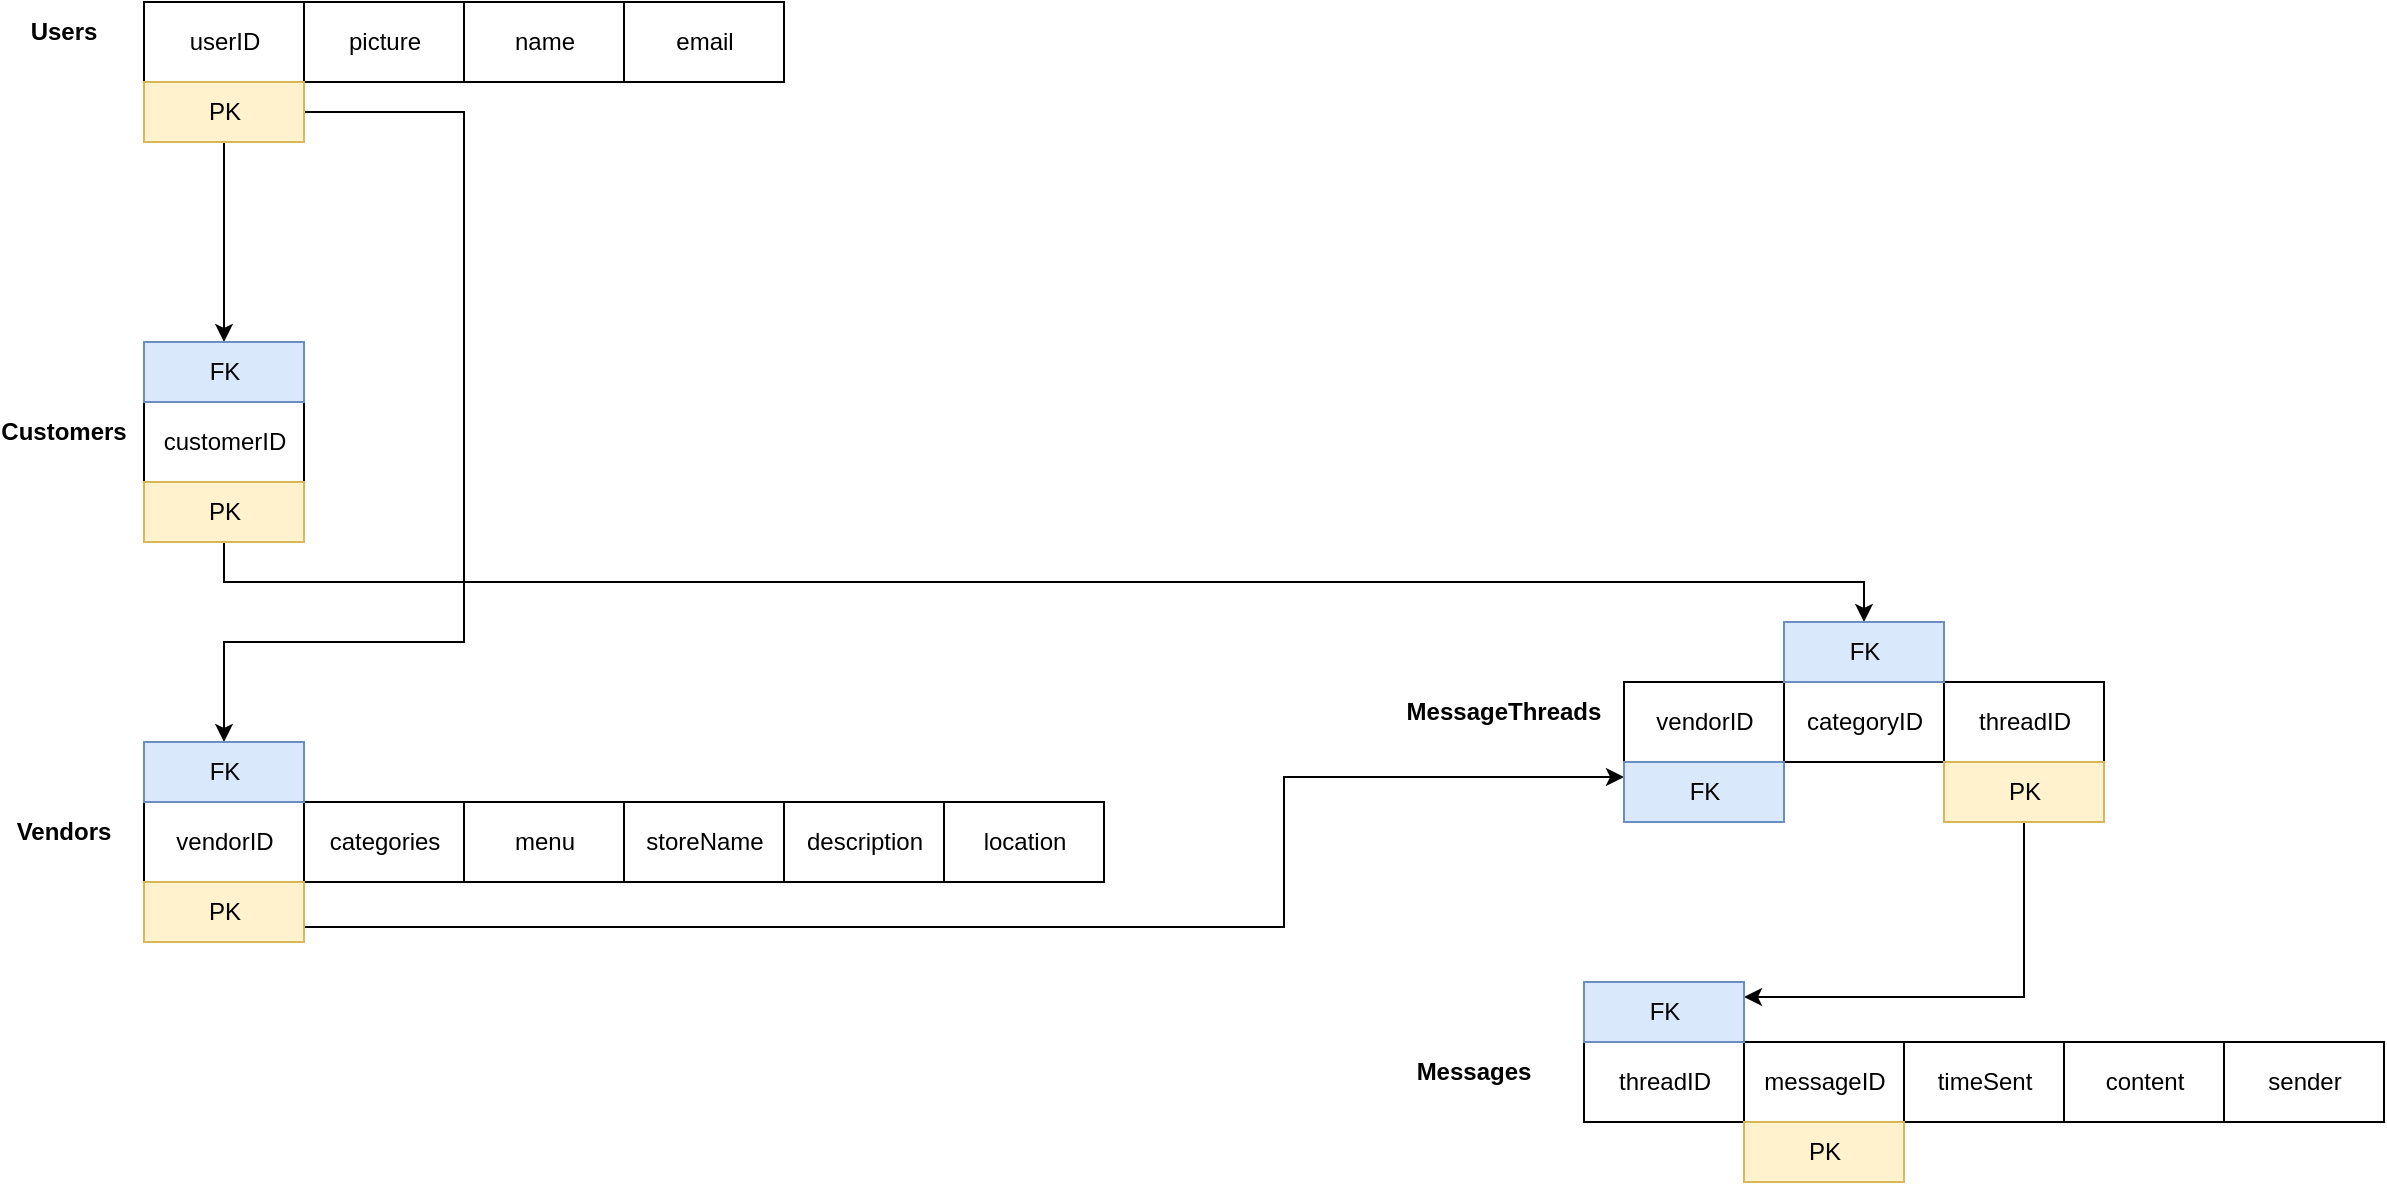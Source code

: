 <mxfile version="15.5.9" type="github">
  <diagram id="pKTKQapKF5vKtPZP_axJ" name="Page-1">
    <mxGraphModel dx="1730" dy="802" grid="1" gridSize="10" guides="1" tooltips="1" connect="1" arrows="1" fold="1" page="1" pageScale="1" pageWidth="850" pageHeight="1100" math="0" shadow="0">
      <root>
        <mxCell id="0" />
        <mxCell id="1" parent="0" />
        <mxCell id="KVfkaGWCKoNt7b944-go-1" value="userID" style="html=1;" vertex="1" parent="1">
          <mxGeometry x="80" y="160" width="80" height="40" as="geometry" />
        </mxCell>
        <mxCell id="KVfkaGWCKoNt7b944-go-2" value="picture" style="html=1;" vertex="1" parent="1">
          <mxGeometry x="160" y="160" width="80" height="40" as="geometry" />
        </mxCell>
        <mxCell id="KVfkaGWCKoNt7b944-go-3" value="name" style="html=1;" vertex="1" parent="1">
          <mxGeometry x="240" y="160" width="80" height="40" as="geometry" />
        </mxCell>
        <mxCell id="KVfkaGWCKoNt7b944-go-4" value="email" style="html=1;" vertex="1" parent="1">
          <mxGeometry x="320" y="160" width="80" height="40" as="geometry" />
        </mxCell>
        <mxCell id="KVfkaGWCKoNt7b944-go-62" style="edgeStyle=orthogonalEdgeStyle;rounded=0;orthogonalLoop=1;jettySize=auto;html=1;exitX=0.5;exitY=1;exitDx=0;exitDy=0;entryX=0.5;entryY=0;entryDx=0;entryDy=0;" edge="1" parent="1" source="KVfkaGWCKoNt7b944-go-6" target="KVfkaGWCKoNt7b944-go-15">
          <mxGeometry relative="1" as="geometry" />
        </mxCell>
        <mxCell id="KVfkaGWCKoNt7b944-go-63" style="edgeStyle=orthogonalEdgeStyle;rounded=0;orthogonalLoop=1;jettySize=auto;html=1;exitX=1;exitY=0.5;exitDx=0;exitDy=0;entryX=0.5;entryY=0;entryDx=0;entryDy=0;" edge="1" parent="1" source="KVfkaGWCKoNt7b944-go-6" target="KVfkaGWCKoNt7b944-go-24">
          <mxGeometry relative="1" as="geometry">
            <Array as="points">
              <mxPoint x="240" y="215" />
              <mxPoint x="240" y="480" />
              <mxPoint x="120" y="480" />
            </Array>
          </mxGeometry>
        </mxCell>
        <mxCell id="KVfkaGWCKoNt7b944-go-6" value="PK" style="html=1;fillColor=#fff2cc;strokeColor=#d6b656;" vertex="1" parent="1">
          <mxGeometry x="80" y="200" width="80" height="30" as="geometry" />
        </mxCell>
        <mxCell id="KVfkaGWCKoNt7b944-go-7" value="&lt;b&gt;Users&lt;/b&gt;" style="text;html=1;strokeColor=none;fillColor=none;align=center;verticalAlign=middle;whiteSpace=wrap;rounded=0;" vertex="1" parent="1">
          <mxGeometry x="10" y="160" width="60" height="30" as="geometry" />
        </mxCell>
        <mxCell id="KVfkaGWCKoNt7b944-go-8" value="customerID" style="html=1;" vertex="1" parent="1">
          <mxGeometry x="80" y="360" width="80" height="40" as="geometry" />
        </mxCell>
        <mxCell id="KVfkaGWCKoNt7b944-go-65" style="edgeStyle=orthogonalEdgeStyle;rounded=0;orthogonalLoop=1;jettySize=auto;html=1;exitX=0.5;exitY=1;exitDx=0;exitDy=0;entryX=0.5;entryY=0;entryDx=0;entryDy=0;" edge="1" parent="1" source="KVfkaGWCKoNt7b944-go-12" target="KVfkaGWCKoNt7b944-go-40">
          <mxGeometry relative="1" as="geometry">
            <Array as="points">
              <mxPoint x="120" y="450" />
              <mxPoint x="940" y="450" />
            </Array>
          </mxGeometry>
        </mxCell>
        <mxCell id="KVfkaGWCKoNt7b944-go-12" value="PK" style="html=1;fillColor=#fff2cc;strokeColor=#d6b656;" vertex="1" parent="1">
          <mxGeometry x="80" y="400" width="80" height="30" as="geometry" />
        </mxCell>
        <mxCell id="KVfkaGWCKoNt7b944-go-13" value="&lt;b&gt;Customers&lt;/b&gt;" style="text;html=1;strokeColor=none;fillColor=none;align=center;verticalAlign=middle;whiteSpace=wrap;rounded=0;" vertex="1" parent="1">
          <mxGeometry x="10" y="360" width="60" height="30" as="geometry" />
        </mxCell>
        <mxCell id="KVfkaGWCKoNt7b944-go-15" value="FK" style="html=1;fillColor=#dae8fc;strokeColor=#6c8ebf;" vertex="1" parent="1">
          <mxGeometry x="80" y="330" width="80" height="30" as="geometry" />
        </mxCell>
        <mxCell id="KVfkaGWCKoNt7b944-go-16" value="vendorID" style="html=1;" vertex="1" parent="1">
          <mxGeometry x="80" y="560" width="80" height="40" as="geometry" />
        </mxCell>
        <mxCell id="KVfkaGWCKoNt7b944-go-17" value="categories" style="html=1;" vertex="1" parent="1">
          <mxGeometry x="160" y="560" width="80" height="40" as="geometry" />
        </mxCell>
        <mxCell id="KVfkaGWCKoNt7b944-go-18" value="menu" style="html=1;" vertex="1" parent="1">
          <mxGeometry x="240" y="560" width="80" height="40" as="geometry" />
        </mxCell>
        <mxCell id="KVfkaGWCKoNt7b944-go-19" value="storeName" style="html=1;" vertex="1" parent="1">
          <mxGeometry x="320" y="560" width="80" height="40" as="geometry" />
        </mxCell>
        <mxCell id="KVfkaGWCKoNt7b944-go-66" style="edgeStyle=orthogonalEdgeStyle;rounded=0;orthogonalLoop=1;jettySize=auto;html=1;exitX=1;exitY=0.75;exitDx=0;exitDy=0;entryX=0;entryY=0.25;entryDx=0;entryDy=0;" edge="1" parent="1" source="KVfkaGWCKoNt7b944-go-20" target="KVfkaGWCKoNt7b944-go-39">
          <mxGeometry relative="1" as="geometry">
            <Array as="points">
              <mxPoint x="650" y="623" />
              <mxPoint x="650" y="548" />
            </Array>
          </mxGeometry>
        </mxCell>
        <mxCell id="KVfkaGWCKoNt7b944-go-20" value="PK" style="html=1;fillColor=#fff2cc;strokeColor=#d6b656;" vertex="1" parent="1">
          <mxGeometry x="80" y="600" width="80" height="30" as="geometry" />
        </mxCell>
        <mxCell id="KVfkaGWCKoNt7b944-go-21" value="&lt;b&gt;Vendors&lt;/b&gt;" style="text;html=1;strokeColor=none;fillColor=none;align=center;verticalAlign=middle;whiteSpace=wrap;rounded=0;" vertex="1" parent="1">
          <mxGeometry x="10" y="560" width="60" height="30" as="geometry" />
        </mxCell>
        <mxCell id="KVfkaGWCKoNt7b944-go-22" value="description" style="html=1;" vertex="1" parent="1">
          <mxGeometry x="400" y="560" width="80" height="40" as="geometry" />
        </mxCell>
        <mxCell id="KVfkaGWCKoNt7b944-go-23" value="location" style="html=1;" vertex="1" parent="1">
          <mxGeometry x="480" y="560" width="80" height="40" as="geometry" />
        </mxCell>
        <mxCell id="KVfkaGWCKoNt7b944-go-24" value="FK" style="html=1;fillColor=#dae8fc;strokeColor=#6c8ebf;" vertex="1" parent="1">
          <mxGeometry x="80" y="530" width="80" height="30" as="geometry" />
        </mxCell>
        <mxCell id="KVfkaGWCKoNt7b944-go-31" value="vendorID" style="html=1;" vertex="1" parent="1">
          <mxGeometry x="820" y="500" width="80" height="40" as="geometry" />
        </mxCell>
        <mxCell id="KVfkaGWCKoNt7b944-go-32" value="categoryID" style="html=1;" vertex="1" parent="1">
          <mxGeometry x="900" y="500" width="80" height="40" as="geometry" />
        </mxCell>
        <mxCell id="KVfkaGWCKoNt7b944-go-33" value="threadID" style="html=1;" vertex="1" parent="1">
          <mxGeometry x="980" y="500" width="80" height="40" as="geometry" />
        </mxCell>
        <mxCell id="KVfkaGWCKoNt7b944-go-67" style="edgeStyle=orthogonalEdgeStyle;rounded=0;orthogonalLoop=1;jettySize=auto;html=1;exitX=0.5;exitY=1;exitDx=0;exitDy=0;entryX=1;entryY=0.25;entryDx=0;entryDy=0;" edge="1" parent="1" source="KVfkaGWCKoNt7b944-go-35" target="KVfkaGWCKoNt7b944-go-60">
          <mxGeometry relative="1" as="geometry" />
        </mxCell>
        <mxCell id="KVfkaGWCKoNt7b944-go-35" value="PK" style="html=1;fillColor=#fff2cc;strokeColor=#d6b656;" vertex="1" parent="1">
          <mxGeometry x="980" y="540" width="80" height="30" as="geometry" />
        </mxCell>
        <mxCell id="KVfkaGWCKoNt7b944-go-36" value="&lt;b&gt;MessageThreads&lt;/b&gt;" style="text;html=1;strokeColor=none;fillColor=none;align=center;verticalAlign=middle;whiteSpace=wrap;rounded=0;" vertex="1" parent="1">
          <mxGeometry x="710" y="500" width="100" height="30" as="geometry" />
        </mxCell>
        <mxCell id="KVfkaGWCKoNt7b944-go-39" value="FK" style="html=1;fillColor=#dae8fc;strokeColor=#6c8ebf;" vertex="1" parent="1">
          <mxGeometry x="820" y="540" width="80" height="30" as="geometry" />
        </mxCell>
        <mxCell id="KVfkaGWCKoNt7b944-go-40" value="FK" style="html=1;fillColor=#dae8fc;strokeColor=#6c8ebf;" vertex="1" parent="1">
          <mxGeometry x="900" y="470" width="80" height="30" as="geometry" />
        </mxCell>
        <mxCell id="KVfkaGWCKoNt7b944-go-52" value="threadID" style="html=1;" vertex="1" parent="1">
          <mxGeometry x="800" y="680" width="80" height="40" as="geometry" />
        </mxCell>
        <mxCell id="KVfkaGWCKoNt7b944-go-53" value="messageID" style="html=1;" vertex="1" parent="1">
          <mxGeometry x="880" y="680" width="80" height="40" as="geometry" />
        </mxCell>
        <mxCell id="KVfkaGWCKoNt7b944-go-54" value="timeSent" style="html=1;" vertex="1" parent="1">
          <mxGeometry x="960" y="680" width="80" height="40" as="geometry" />
        </mxCell>
        <mxCell id="KVfkaGWCKoNt7b944-go-55" value="content" style="html=1;" vertex="1" parent="1">
          <mxGeometry x="1040" y="680" width="80" height="40" as="geometry" />
        </mxCell>
        <mxCell id="KVfkaGWCKoNt7b944-go-56" value="PK" style="html=1;fillColor=#fff2cc;strokeColor=#d6b656;" vertex="1" parent="1">
          <mxGeometry x="880" y="720" width="80" height="30" as="geometry" />
        </mxCell>
        <mxCell id="KVfkaGWCKoNt7b944-go-57" value="&lt;b&gt;Messages&lt;/b&gt;" style="text;html=1;strokeColor=none;fillColor=none;align=center;verticalAlign=middle;whiteSpace=wrap;rounded=0;" vertex="1" parent="1">
          <mxGeometry x="700" y="680" width="90" height="30" as="geometry" />
        </mxCell>
        <mxCell id="KVfkaGWCKoNt7b944-go-58" value="sender" style="html=1;" vertex="1" parent="1">
          <mxGeometry x="1120" y="680" width="80" height="40" as="geometry" />
        </mxCell>
        <mxCell id="KVfkaGWCKoNt7b944-go-60" value="FK" style="html=1;fillColor=#dae8fc;strokeColor=#6c8ebf;" vertex="1" parent="1">
          <mxGeometry x="800" y="650" width="80" height="30" as="geometry" />
        </mxCell>
      </root>
    </mxGraphModel>
  </diagram>
</mxfile>
